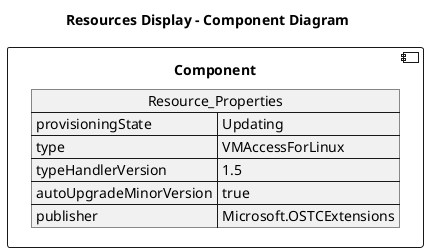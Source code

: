 @startuml

title Resources Display - Component Diagram

component Component {

json  Resource_Properties {
  "provisioningState": "Updating",
  "type": "VMAccessForLinux",
  "typeHandlerVersion": "1.5",
  "autoUpgradeMinorVersion": true,
  "publisher": "Microsoft.OSTCExtensions"
}
}
@enduml
